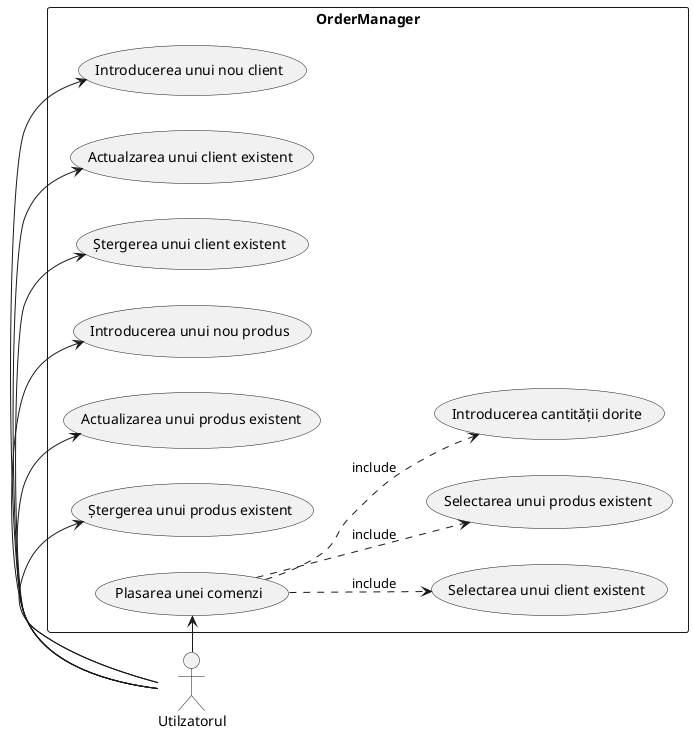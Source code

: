 @startuml
'https://plantuml.com/sequence-diagram
left to right direction
rectangle OrderManager {
(Introducerea unui nou client) as UC1
(Actualzarea unui client existent) as UC2
(Ștergerea unui client existent) as UC3
(Introducerea unui nou produs) as UC4
(Actualizarea unui produs existent) as UC5
(Ștergerea unui produs existent) as UC6
(Selectarea unui client existent) as UC7
(Selectarea unui produs existent) as UC8
(Introducerea cantității dorite) as UC9
(Plasarea unei comenzi) as UC10
}
actor Utilzatorul as u
UC10 ..> UC7 : include
UC10 ..> UC8 : include
UC10 ..> UC9 : include

u -> UC1
u -> UC2
u -> UC3
u -> UC4
u -> UC5
u -> UC6
u -> UC10



@enduml